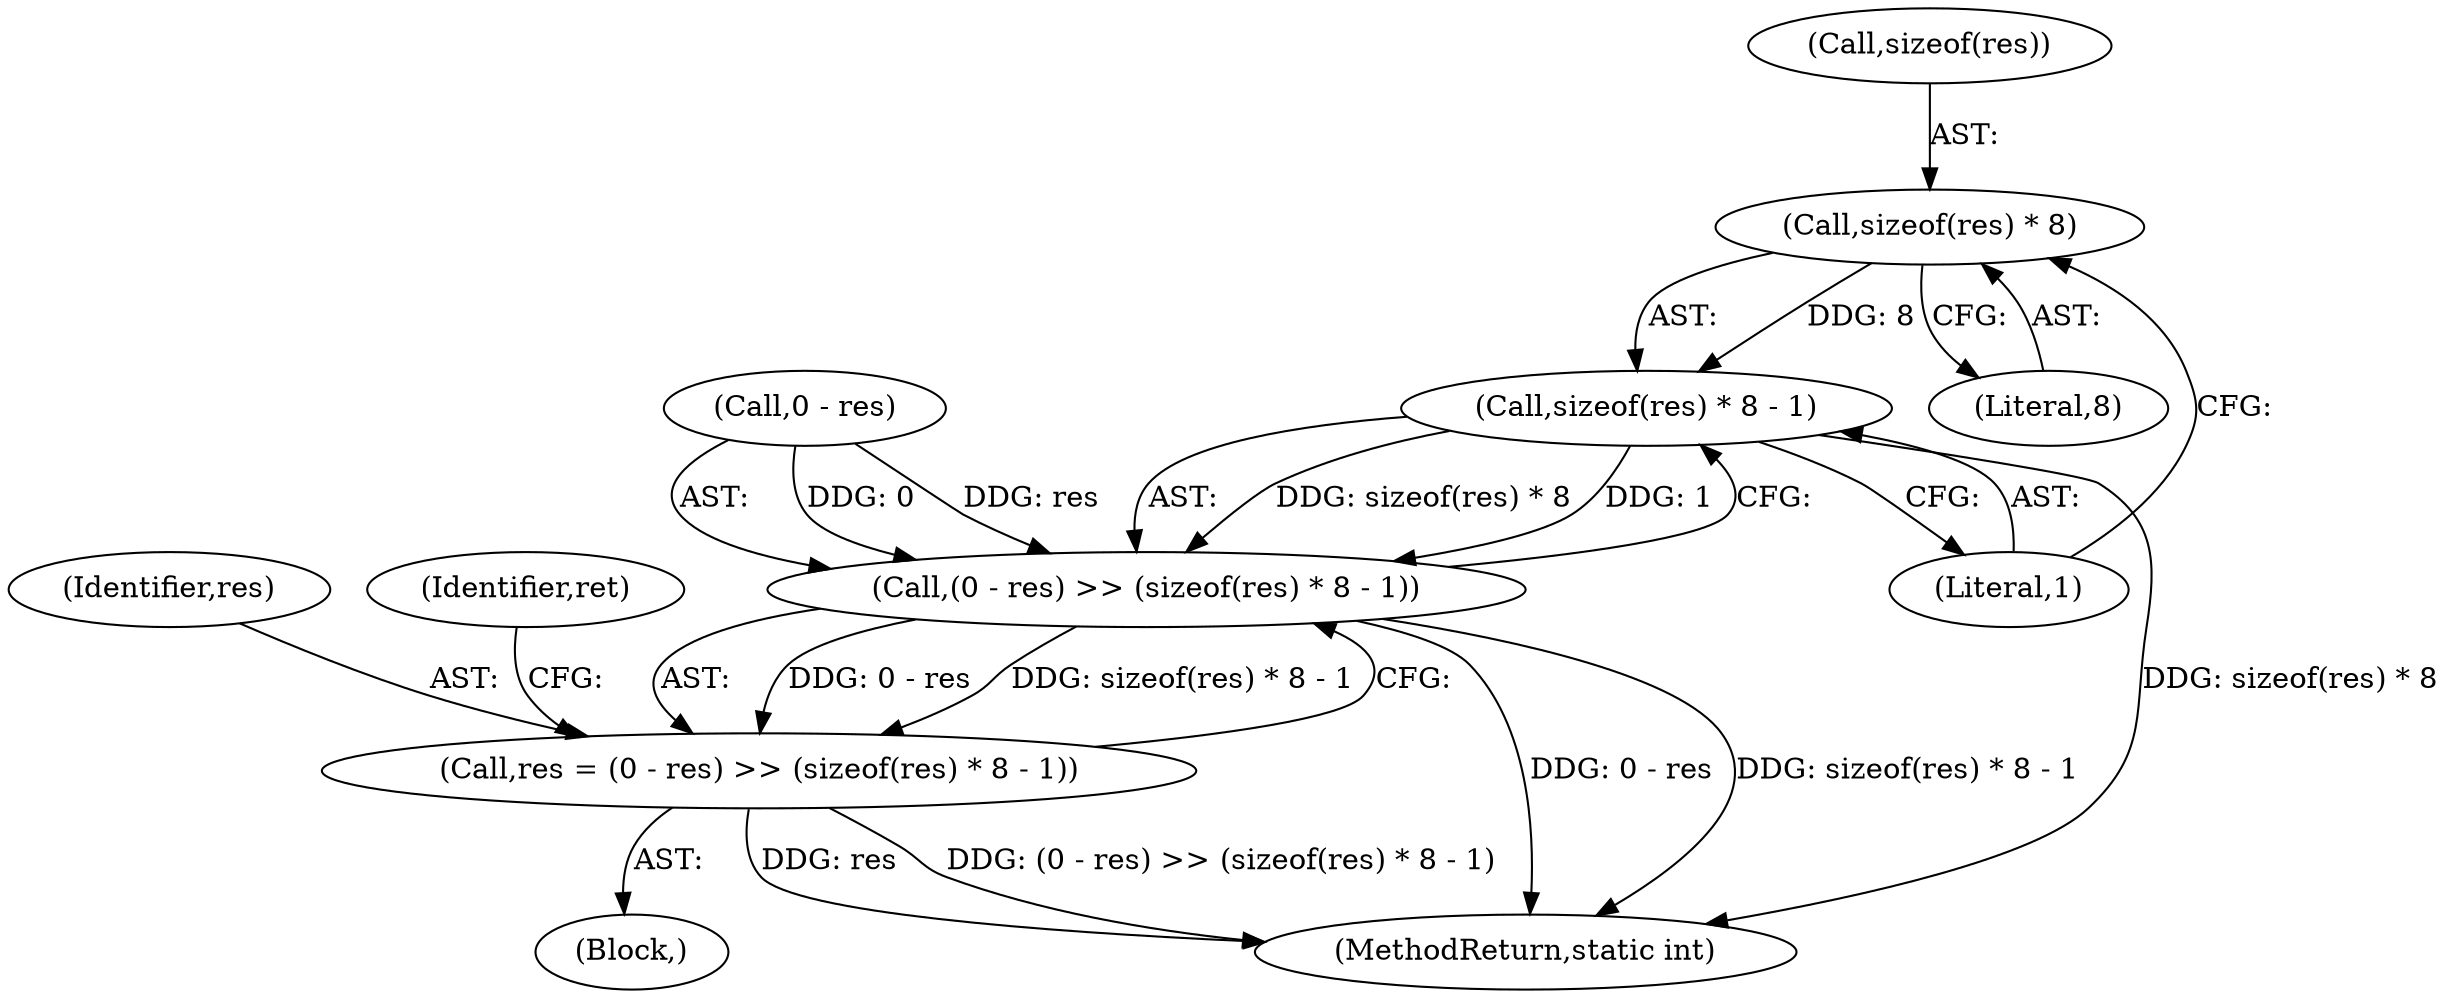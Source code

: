 digraph "0_openssl_68595c0c2886e7942a14f98c17a55a88afb6c292@API" {
"1001819" [label="(Call,sizeof(res) * 8)"];
"1001818" [label="(Call,sizeof(res) * 8 - 1)"];
"1001814" [label="(Call,(0 - res) >> (sizeof(res) * 8 - 1))"];
"1001812" [label="(Call,res = (0 - res) >> (sizeof(res) * 8 - 1))"];
"1001819" [label="(Call,sizeof(res) * 8)"];
"1001820" [label="(Call,sizeof(res))"];
"1001813" [label="(Identifier,res)"];
"1001815" [label="(Call,0 - res)"];
"1000453" [label="(Block,)"];
"1001822" [label="(Literal,8)"];
"1001818" [label="(Call,sizeof(res) * 8 - 1)"];
"1001823" [label="(Literal,1)"];
"1001814" [label="(Call,(0 - res) >> (sizeof(res) * 8 - 1))"];
"1001812" [label="(Call,res = (0 - res) >> (sizeof(res) * 8 - 1))"];
"1001825" [label="(Identifier,ret)"];
"1001971" [label="(MethodReturn,static int)"];
"1001819" -> "1001818"  [label="AST: "];
"1001819" -> "1001822"  [label="CFG: "];
"1001820" -> "1001819"  [label="AST: "];
"1001822" -> "1001819"  [label="AST: "];
"1001823" -> "1001819"  [label="CFG: "];
"1001819" -> "1001818"  [label="DDG: 8"];
"1001818" -> "1001814"  [label="AST: "];
"1001818" -> "1001823"  [label="CFG: "];
"1001823" -> "1001818"  [label="AST: "];
"1001814" -> "1001818"  [label="CFG: "];
"1001818" -> "1001971"  [label="DDG: sizeof(res) * 8"];
"1001818" -> "1001814"  [label="DDG: sizeof(res) * 8"];
"1001818" -> "1001814"  [label="DDG: 1"];
"1001814" -> "1001812"  [label="AST: "];
"1001815" -> "1001814"  [label="AST: "];
"1001812" -> "1001814"  [label="CFG: "];
"1001814" -> "1001971"  [label="DDG: 0 - res"];
"1001814" -> "1001971"  [label="DDG: sizeof(res) * 8 - 1"];
"1001814" -> "1001812"  [label="DDG: 0 - res"];
"1001814" -> "1001812"  [label="DDG: sizeof(res) * 8 - 1"];
"1001815" -> "1001814"  [label="DDG: 0"];
"1001815" -> "1001814"  [label="DDG: res"];
"1001812" -> "1000453"  [label="AST: "];
"1001813" -> "1001812"  [label="AST: "];
"1001825" -> "1001812"  [label="CFG: "];
"1001812" -> "1001971"  [label="DDG: res"];
"1001812" -> "1001971"  [label="DDG: (0 - res) >> (sizeof(res) * 8 - 1)"];
}
